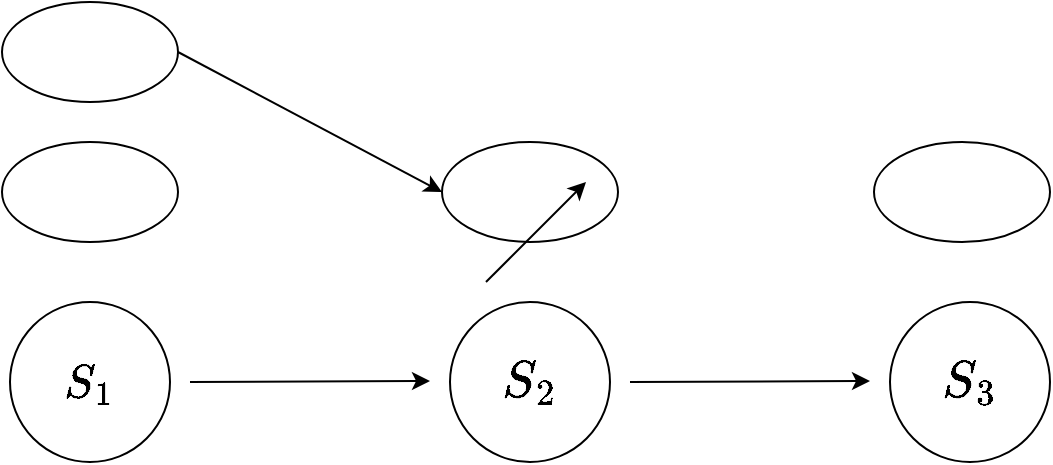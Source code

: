 <mxfile version="21.2.1" type="github">
  <diagram name="Page-1" id="p7mFS7OLXUk5iB58iDgj">
    <mxGraphModel dx="1050" dy="549" grid="1" gridSize="10" guides="1" tooltips="1" connect="1" arrows="1" fold="1" page="1" pageScale="1" pageWidth="850" pageHeight="1100" math="1" shadow="0">
      <root>
        <mxCell id="0" />
        <mxCell id="1" parent="0" />
        <mxCell id="zZHFqDSYlUtSh1_NurqU-1" value="$$ S_1 $$" style="ellipse;whiteSpace=wrap;html=1;aspect=fixed;movable=1;resizable=1;rotatable=1;deletable=1;editable=1;locked=0;connectable=1;fontSize=20;" vertex="1" parent="1">
          <mxGeometry x="162" y="320" width="80" height="80" as="geometry" />
        </mxCell>
        <mxCell id="zZHFqDSYlUtSh1_NurqU-2" value="$$ S_2 $$" style="ellipse;whiteSpace=wrap;html=1;aspect=fixed;fontSize=22;" vertex="1" parent="1">
          <mxGeometry x="382" y="320" width="80" height="80" as="geometry" />
        </mxCell>
        <mxCell id="zZHFqDSYlUtSh1_NurqU-3" value="&lt;font style=&quot;font-size: 22px;&quot;&gt;$$ S_3 $$&lt;/font&gt;" style="ellipse;whiteSpace=wrap;html=1;aspect=fixed;" vertex="1" parent="1">
          <mxGeometry x="602" y="320" width="80" height="80" as="geometry" />
        </mxCell>
        <mxCell id="zZHFqDSYlUtSh1_NurqU-4" value="" style="endArrow=classic;html=1;rounded=0;" edge="1" parent="1">
          <mxGeometry width="50" height="50" relative="1" as="geometry">
            <mxPoint x="252" y="360" as="sourcePoint" />
            <mxPoint x="372" y="359.5" as="targetPoint" />
          </mxGeometry>
        </mxCell>
        <mxCell id="zZHFqDSYlUtSh1_NurqU-5" value="" style="endArrow=classic;html=1;rounded=0;" edge="1" parent="1">
          <mxGeometry width="50" height="50" relative="1" as="geometry">
            <mxPoint x="472" y="360" as="sourcePoint" />
            <mxPoint x="592" y="359.5" as="targetPoint" />
          </mxGeometry>
        </mxCell>
        <mxCell id="zZHFqDSYlUtSh1_NurqU-7" value="" style="ellipse;whiteSpace=wrap;html=1;" vertex="1" parent="1">
          <mxGeometry x="158" y="240" width="88" height="50" as="geometry" />
        </mxCell>
        <mxCell id="zZHFqDSYlUtSh1_NurqU-8" value="" style="ellipse;whiteSpace=wrap;html=1;" vertex="1" parent="1">
          <mxGeometry x="158" y="170" width="88" height="50" as="geometry" />
        </mxCell>
        <mxCell id="zZHFqDSYlUtSh1_NurqU-9" value="" style="ellipse;whiteSpace=wrap;html=1;" vertex="1" parent="1">
          <mxGeometry x="594" y="240" width="88" height="50" as="geometry" />
        </mxCell>
        <mxCell id="zZHFqDSYlUtSh1_NurqU-10" value="" style="ellipse;whiteSpace=wrap;html=1;" vertex="1" parent="1">
          <mxGeometry x="378" y="240" width="88" height="50" as="geometry" />
        </mxCell>
        <mxCell id="zZHFqDSYlUtSh1_NurqU-11" value="" style="endArrow=classic;html=1;rounded=0;exitX=1;exitY=0.5;exitDx=0;exitDy=0;entryX=0;entryY=0.5;entryDx=0;entryDy=0;" edge="1" parent="1" source="zZHFqDSYlUtSh1_NurqU-8" target="zZHFqDSYlUtSh1_NurqU-10">
          <mxGeometry width="50" height="50" relative="1" as="geometry">
            <mxPoint x="400" y="310" as="sourcePoint" />
            <mxPoint x="450" y="260" as="targetPoint" />
          </mxGeometry>
        </mxCell>
        <mxCell id="zZHFqDSYlUtSh1_NurqU-12" value="" style="endArrow=classic;html=1;rounded=0;" edge="1" parent="1">
          <mxGeometry width="50" height="50" relative="1" as="geometry">
            <mxPoint x="400" y="310" as="sourcePoint" />
            <mxPoint x="450" y="260" as="targetPoint" />
          </mxGeometry>
        </mxCell>
      </root>
    </mxGraphModel>
  </diagram>
</mxfile>
